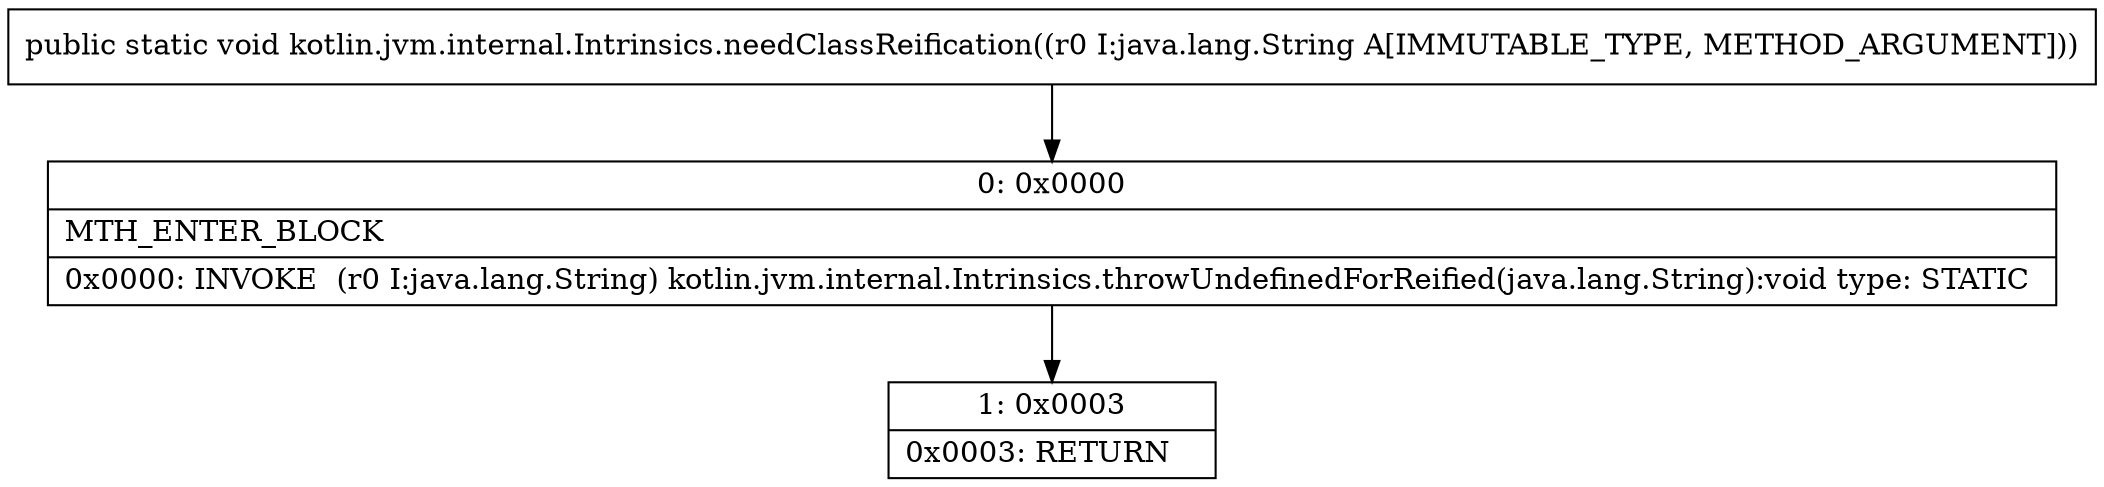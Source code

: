 digraph "CFG forkotlin.jvm.internal.Intrinsics.needClassReification(Ljava\/lang\/String;)V" {
Node_0 [shape=record,label="{0\:\ 0x0000|MTH_ENTER_BLOCK\l|0x0000: INVOKE  (r0 I:java.lang.String) kotlin.jvm.internal.Intrinsics.throwUndefinedForReified(java.lang.String):void type: STATIC \l}"];
Node_1 [shape=record,label="{1\:\ 0x0003|0x0003: RETURN   \l}"];
MethodNode[shape=record,label="{public static void kotlin.jvm.internal.Intrinsics.needClassReification((r0 I:java.lang.String A[IMMUTABLE_TYPE, METHOD_ARGUMENT])) }"];
MethodNode -> Node_0;
Node_0 -> Node_1;
}

